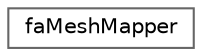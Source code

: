 digraph "Graphical Class Hierarchy"
{
 // LATEX_PDF_SIZE
  bgcolor="transparent";
  edge [fontname=Helvetica,fontsize=10,labelfontname=Helvetica,labelfontsize=10];
  node [fontname=Helvetica,fontsize=10,shape=box,height=0.2,width=0.4];
  rankdir="LR";
  Node0 [id="Node000000",label="faMeshMapper",height=0.2,width=0.4,color="grey40", fillcolor="white", style="filled",URL="$classFoam_1_1faMeshMapper.html",tooltip="Class holds all the necessary information for mapping fields associated with faMesh."];
}

